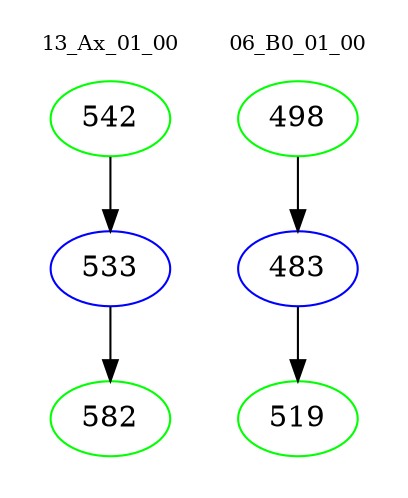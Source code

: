 digraph{
subgraph cluster_0 {
color = white
label = "13_Ax_01_00";
fontsize=10;
T0_542 [label="542", color="green"]
T0_542 -> T0_533 [color="black"]
T0_533 [label="533", color="blue"]
T0_533 -> T0_582 [color="black"]
T0_582 [label="582", color="green"]
}
subgraph cluster_1 {
color = white
label = "06_B0_01_00";
fontsize=10;
T1_498 [label="498", color="green"]
T1_498 -> T1_483 [color="black"]
T1_483 [label="483", color="blue"]
T1_483 -> T1_519 [color="black"]
T1_519 [label="519", color="green"]
}
}
